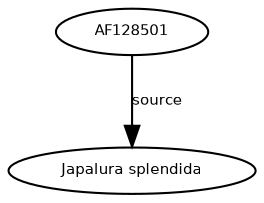 digraph G {
size="3,3";
node [fontsize=7, fontname="Helvetica"];
edge [fontsize=7, fontname="Helvetica"];
node0 [label="Japalura splendida", width=0.27433100247,height=0.27433100247];
node1 [label="AF128501", width=0.27433100247,height=0.27433100247];
node1 -> node0 [label="source"];
}

